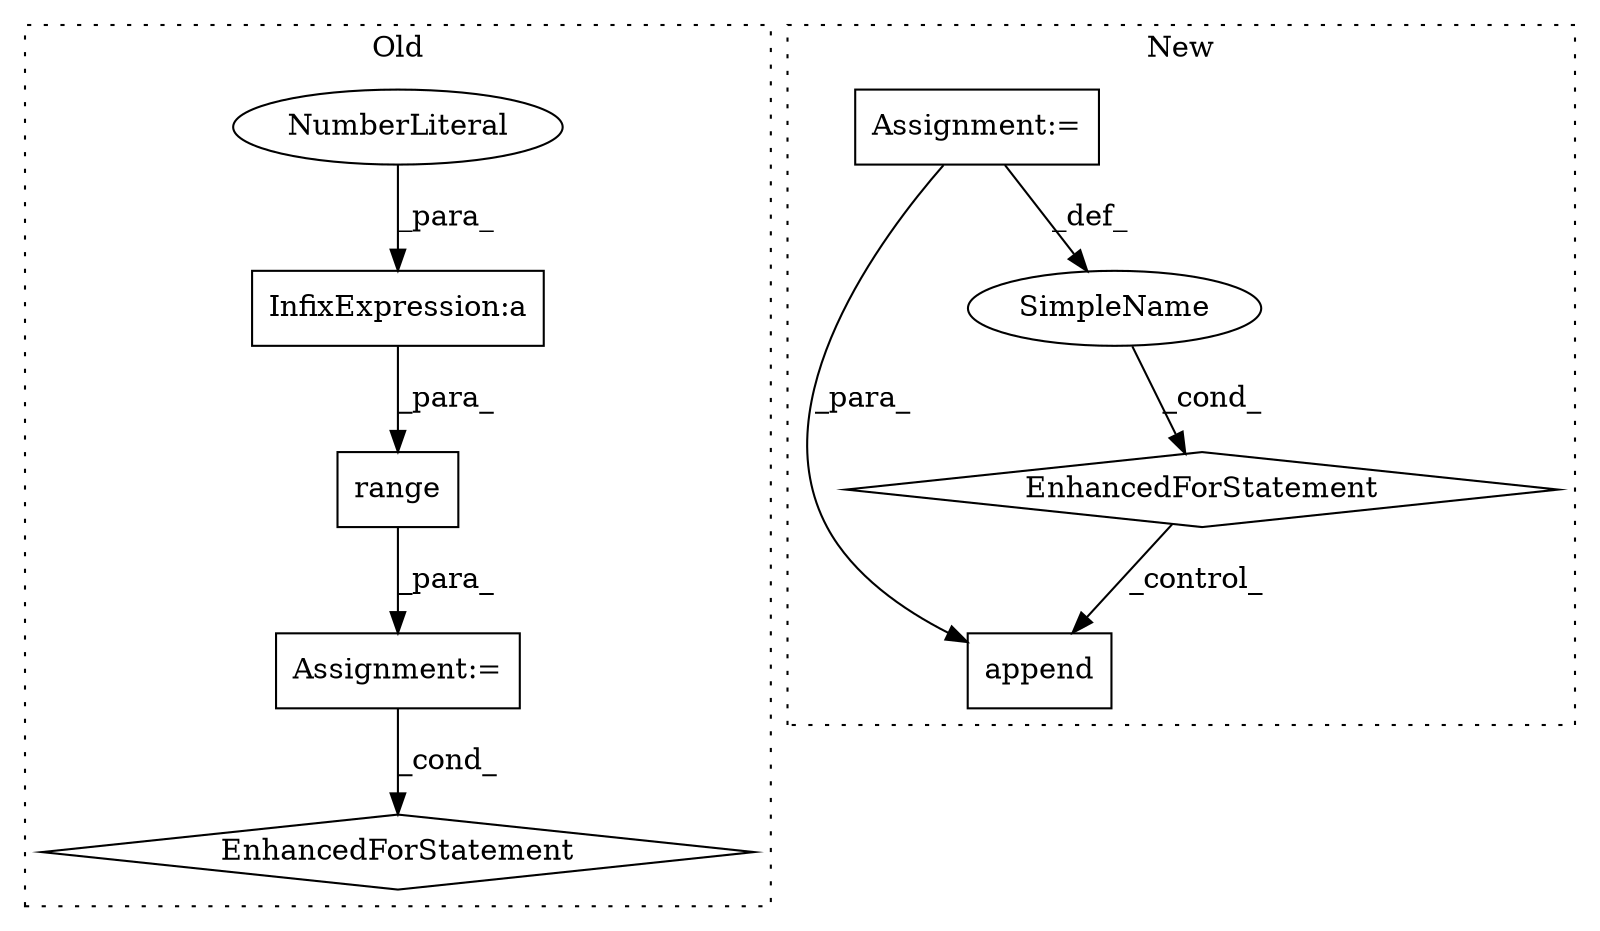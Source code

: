 digraph G {
subgraph cluster0 {
1 [label="range" a="32" s="3417,3438" l="6,1" shape="box"];
3 [label="Assignment:=" a="7" s="3352,3439" l="53,2" shape="box"];
5 [label="EnhancedForStatement" a="70" s="3352,3439" l="53,2" shape="diamond"];
8 [label="InfixExpression:a" a="27" s="3434" l="3" shape="box"];
9 [label="NumberLiteral" a="34" s="3437" l="1" shape="ellipse"];
label = "Old";
style="dotted";
}
subgraph cluster1 {
2 [label="append" a="32" s="4976,5062" l="7,1" shape="box"];
4 [label="EnhancedForStatement" a="70" s="4714,4815" l="67,2" shape="diamond"];
6 [label="SimpleName" a="42" s="4785" l="5" shape="ellipse"];
7 [label="Assignment:=" a="7" s="4692" l="1" shape="box"];
label = "New";
style="dotted";
}
1 -> 3 [label="_para_"];
3 -> 5 [label="_cond_"];
4 -> 2 [label="_control_"];
6 -> 4 [label="_cond_"];
7 -> 6 [label="_def_"];
7 -> 2 [label="_para_"];
8 -> 1 [label="_para_"];
9 -> 8 [label="_para_"];
}